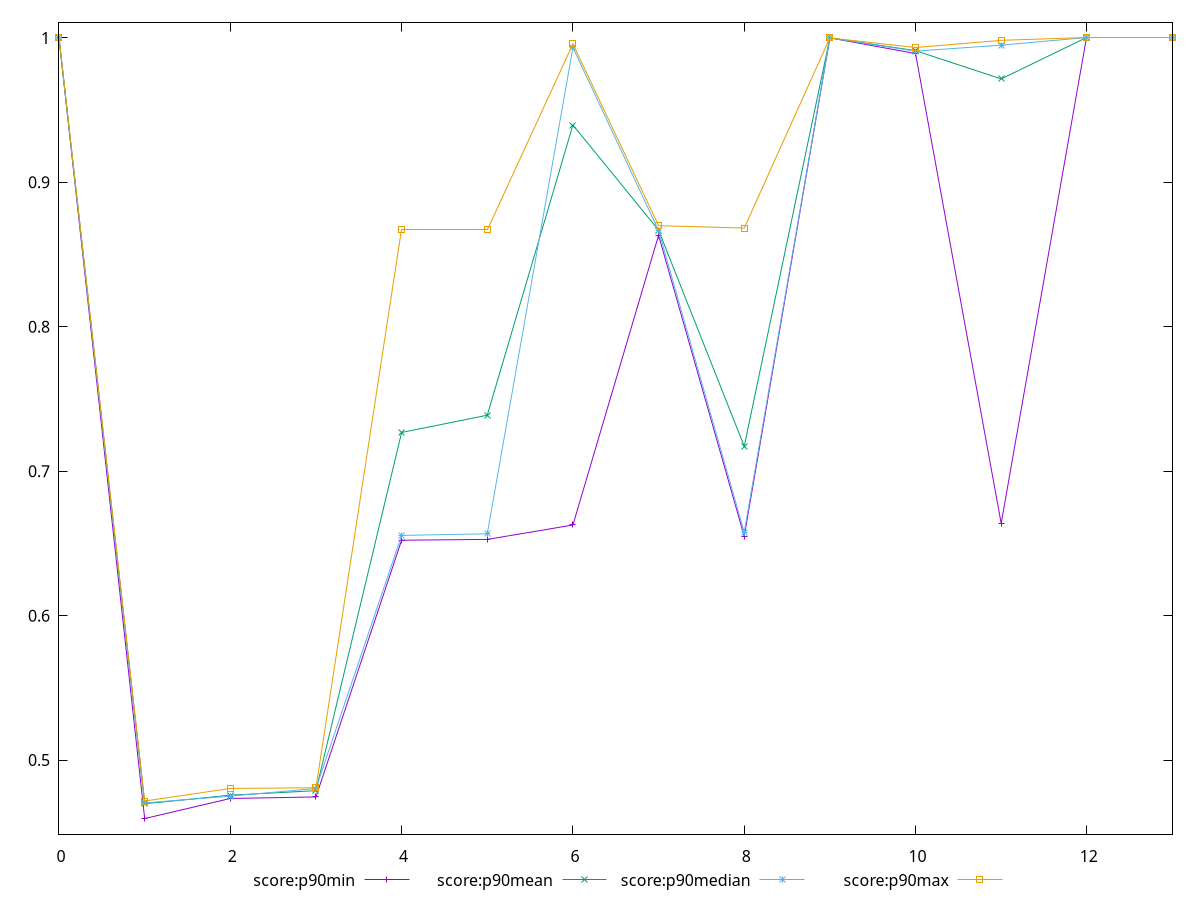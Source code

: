 reset

$scoreP90Min <<EOF
0 1
1 0.45952941176470585
2 0.47341176470588237
3 0.4744705882352941
4 0.6522222222222223
5 0.6527777777777778
6 0.6627777777777778
7 0.8633333333333333
8 0.655
9 1
10 0.9891666666666666
11 0.6638888888888889
12 1
13 1
EOF

$scoreP90Mean <<EOF
0 1
1 0.46975565610859743
2 0.4756987718164187
3 0.47883257918552047
4 0.7268376068376071
5 0.7387789987789989
6 0.9396916971916979
7 0.866868131868132
8 0.7172741147741147
9 1
10 0.9911538461538455
11 0.9716147741147748
12 1
13 1
EOF

$scoreP90Median <<EOF
0 1
1 0.4703529411764706
2 0.47505882352941176
3 0.4803529411764706
4 0.6555555555555556
5 0.6566666666666666
6 0.9933333333333333
7 0.8666666666666667
8 0.6577777777777778
9 1
10 0.9908333333333333
11 0.995
12 1
13 1
EOF

$scoreP90Max <<EOF
0 1
1 0.4716470588235294
2 0.4803529411764706
3 0.4808235294117647
4 0.8674999999999999
5 0.8674999999999999
6 0.9958333333333333
7 0.87
8 0.8683333333333333
9 1
10 0.9933333333333333
11 0.9983333333333333
12 1
13 1
EOF

set key outside below
set xrange [0:13]
set yrange [0.44871999999999995:1.010809411764706]
set terminal svg size 640, 520 enhanced background rgb 'white'
set output "report_00007_2020-12-11T15:55:29.892Z/render-blocking-resources/progression/score.svg"

plot $scoreP90Min title "score:p90min" with linespoints, \
     $scoreP90Mean title "score:p90mean" with linespoints, \
     $scoreP90Median title "score:p90median" with linespoints, \
     $scoreP90Max title "score:p90max" with linespoints

reset

